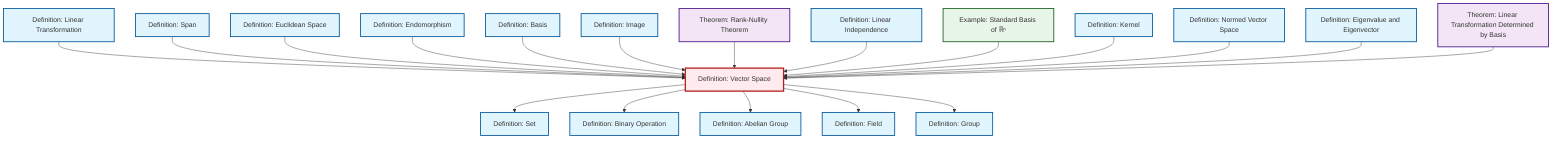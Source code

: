graph TD
    classDef definition fill:#e1f5fe,stroke:#01579b,stroke-width:2px
    classDef theorem fill:#f3e5f5,stroke:#4a148c,stroke-width:2px
    classDef axiom fill:#fff3e0,stroke:#e65100,stroke-width:2px
    classDef example fill:#e8f5e9,stroke:#1b5e20,stroke-width:2px
    classDef current fill:#ffebee,stroke:#b71c1c,stroke-width:3px
    def-image["Definition: Image"]:::definition
    def-linear-transformation["Definition: Linear Transformation"]:::definition
    def-abelian-group["Definition: Abelian Group"]:::definition
    thm-rank-nullity["Theorem: Rank-Nullity Theorem"]:::theorem
    def-set["Definition: Set"]:::definition
    ex-standard-basis-rn["Example: Standard Basis of ℝⁿ"]:::example
    def-span["Definition: Span"]:::definition
    def-eigenvalue-eigenvector["Definition: Eigenvalue and Eigenvector"]:::definition
    def-euclidean-space["Definition: Euclidean Space"]:::definition
    def-basis["Definition: Basis"]:::definition
    def-endomorphism["Definition: Endomorphism"]:::definition
    def-vector-space["Definition: Vector Space"]:::definition
    def-kernel["Definition: Kernel"]:::definition
    def-field["Definition: Field"]:::definition
    def-linear-independence["Definition: Linear Independence"]:::definition
    def-binary-operation["Definition: Binary Operation"]:::definition
    thm-linear-transformation-basis["Theorem: Linear Transformation Determined by Basis"]:::theorem
    def-normed-vector-space["Definition: Normed Vector Space"]:::definition
    def-group["Definition: Group"]:::definition
    def-linear-transformation --> def-vector-space
    def-span --> def-vector-space
    def-euclidean-space --> def-vector-space
    def-vector-space --> def-set
    def-vector-space --> def-binary-operation
    def-endomorphism --> def-vector-space
    def-basis --> def-vector-space
    def-vector-space --> def-abelian-group
    def-image --> def-vector-space
    thm-rank-nullity --> def-vector-space
    def-vector-space --> def-field
    def-vector-space --> def-group
    def-linear-independence --> def-vector-space
    ex-standard-basis-rn --> def-vector-space
    def-kernel --> def-vector-space
    def-normed-vector-space --> def-vector-space
    def-eigenvalue-eigenvector --> def-vector-space
    thm-linear-transformation-basis --> def-vector-space
    class def-vector-space current
